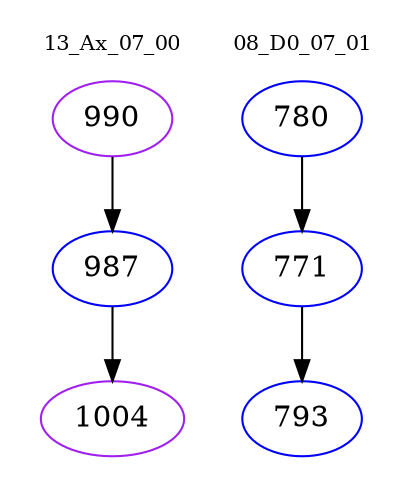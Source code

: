 digraph{
subgraph cluster_0 {
color = white
label = "13_Ax_07_00";
fontsize=10;
T0_990 [label="990", color="purple"]
T0_990 -> T0_987 [color="black"]
T0_987 [label="987", color="blue"]
T0_987 -> T0_1004 [color="black"]
T0_1004 [label="1004", color="purple"]
}
subgraph cluster_1 {
color = white
label = "08_D0_07_01";
fontsize=10;
T1_780 [label="780", color="blue"]
T1_780 -> T1_771 [color="black"]
T1_771 [label="771", color="blue"]
T1_771 -> T1_793 [color="black"]
T1_793 [label="793", color="blue"]
}
}
